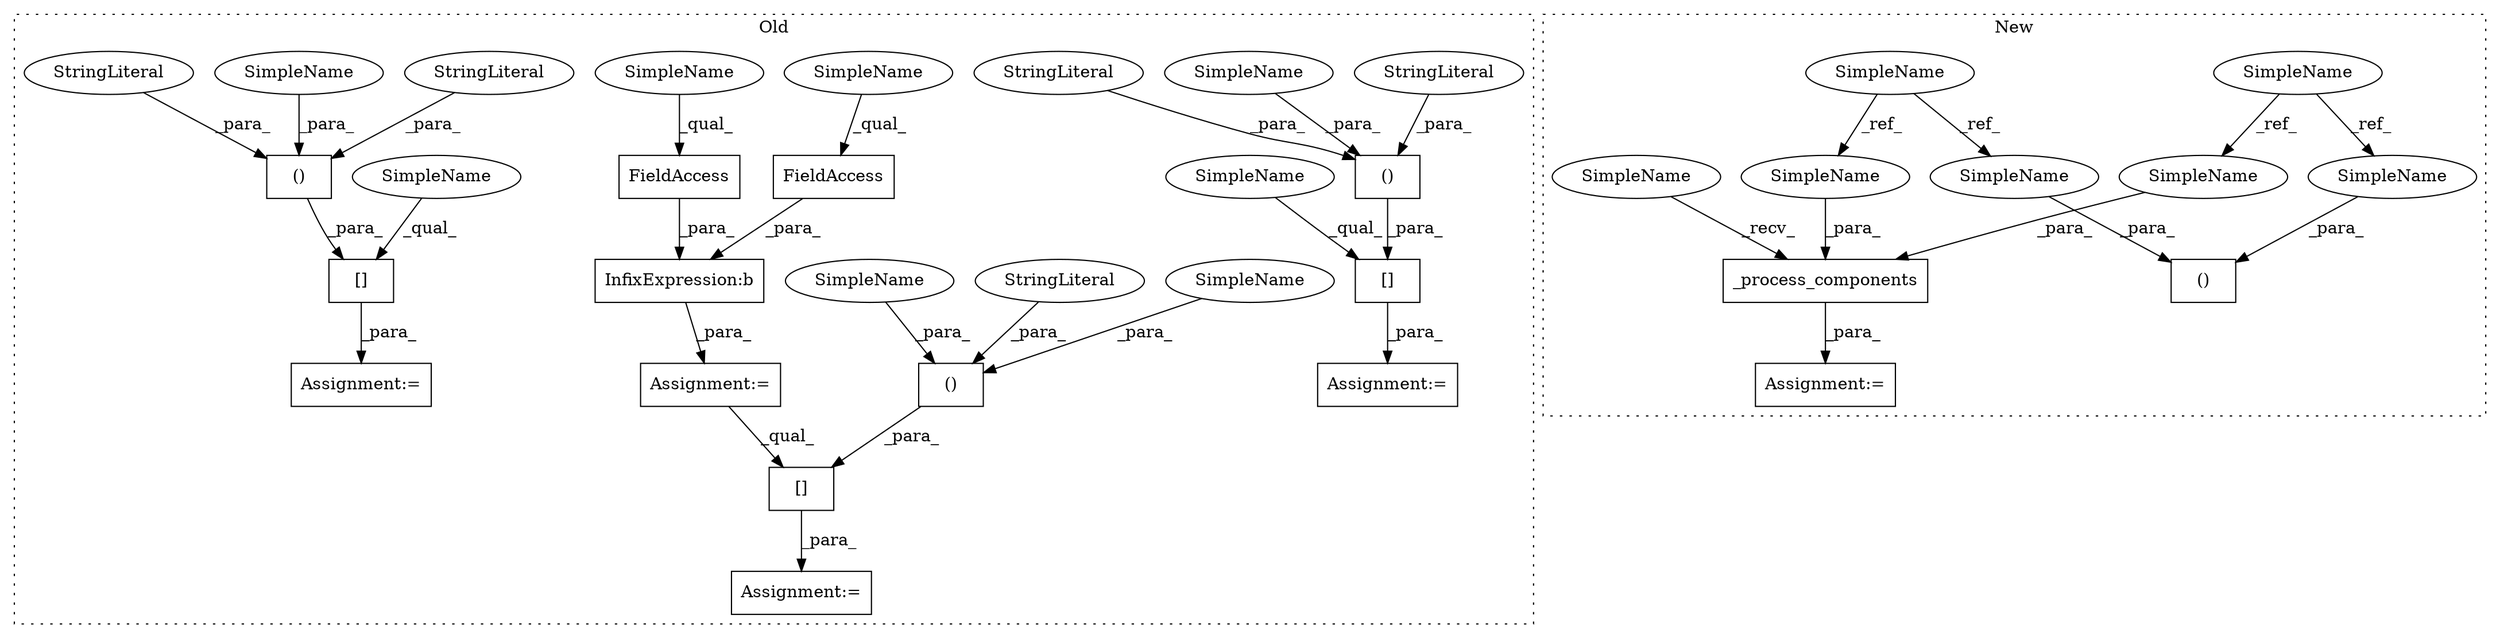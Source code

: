 digraph G {
subgraph cluster0 {
1 [label="()" a="106" s="10736" l="50" shape="box"];
3 [label="[]" a="2" s="10724,10786" l="12,2" shape="box"];
4 [label="InfixExpression:b" a="27" s="10511" l="3" shape="box"];
5 [label="FieldAccess" a="22" s="10499" l="12" shape="box"];
6 [label="FieldAccess" a="22" s="10514" l="12" shape="box"];
7 [label="()" a="106" s="10647" l="62" shape="box"];
8 [label="[]" a="2" s="10632,10709" l="15,2" shape="box"];
9 [label="()" a="106" s="10552" l="62" shape="box"];
10 [label="[]" a="2" s="10540,10614" l="12,2" shape="box"];
11 [label="StringLiteral" a="45" s="10598" l="16" shape="ellipse"];
13 [label="Assignment:=" a="7" s="10631" l="1" shape="box"];
14 [label="Assignment:=" a="7" s="10723" l="1" shape="box"];
15 [label="StringLiteral" a="45" s="10552" l="16" shape="ellipse"];
16 [label="StringLiteral" a="45" s="10753" l="16" shape="ellipse"];
17 [label="Assignment:=" a="7" s="10539" l="1" shape="box"];
18 [label="StringLiteral" a="45" s="10647" l="16" shape="ellipse"];
19 [label="StringLiteral" a="45" s="10693" l="16" shape="ellipse"];
23 [label="Assignment:=" a="7" s="10497" l="1" shape="box"];
24 [label="SimpleName" a="42" s="10499" l="4" shape="ellipse"];
25 [label="SimpleName" a="42" s="10514" l="4" shape="ellipse"];
26 [label="SimpleName" a="42" s="10581" l="4" shape="ellipse"];
27 [label="SimpleName" a="42" s="10736" l="4" shape="ellipse"];
28 [label="SimpleName" a="42" s="10782" l="4" shape="ellipse"];
29 [label="SimpleName" a="42" s="10676" l="4" shape="ellipse"];
35 [label="SimpleName" a="42" s="10540" l="6" shape="ellipse"];
36 [label="SimpleName" a="42" s="10632" l="9" shape="ellipse"];
label = "Old";
style="dotted";
}
subgraph cluster1 {
2 [label="_process_components" a="32" s="9361,9397" l="20,1" shape="box"];
12 [label="Assignment:=" a="7" s="9354" l="2" shape="box"];
20 [label="SimpleName" a="42" s="8946" l="6" shape="ellipse"];
21 [label="()" a="106" s="9307" l="47" shape="box"];
22 [label="SimpleName" a="42" s="9004" l="9" shape="ellipse"];
30 [label="SimpleName" a="42" s="9345" l="9" shape="ellipse"];
31 [label="SimpleName" a="42" s="9388" l="9" shape="ellipse"];
32 [label="SimpleName" a="42" s="9381" l="6" shape="ellipse"];
33 [label="SimpleName" a="42" s="9326" l="6" shape="ellipse"];
34 [label="SimpleName" a="42" s="9356" l="4" shape="ellipse"];
label = "New";
style="dotted";
}
1 -> 3 [label="_para_"];
2 -> 12 [label="_para_"];
3 -> 14 [label="_para_"];
4 -> 23 [label="_para_"];
5 -> 4 [label="_para_"];
6 -> 4 [label="_para_"];
7 -> 8 [label="_para_"];
8 -> 13 [label="_para_"];
9 -> 10 [label="_para_"];
10 -> 17 [label="_para_"];
11 -> 9 [label="_para_"];
15 -> 9 [label="_para_"];
16 -> 1 [label="_para_"];
18 -> 7 [label="_para_"];
19 -> 7 [label="_para_"];
20 -> 32 [label="_ref_"];
20 -> 33 [label="_ref_"];
22 -> 30 [label="_ref_"];
22 -> 31 [label="_ref_"];
23 -> 3 [label="_qual_"];
24 -> 5 [label="_qual_"];
25 -> 6 [label="_qual_"];
26 -> 9 [label="_para_"];
27 -> 1 [label="_para_"];
28 -> 1 [label="_para_"];
29 -> 7 [label="_para_"];
30 -> 21 [label="_para_"];
31 -> 2 [label="_para_"];
32 -> 2 [label="_para_"];
33 -> 21 [label="_para_"];
34 -> 2 [label="_recv_"];
35 -> 10 [label="_qual_"];
36 -> 8 [label="_qual_"];
}